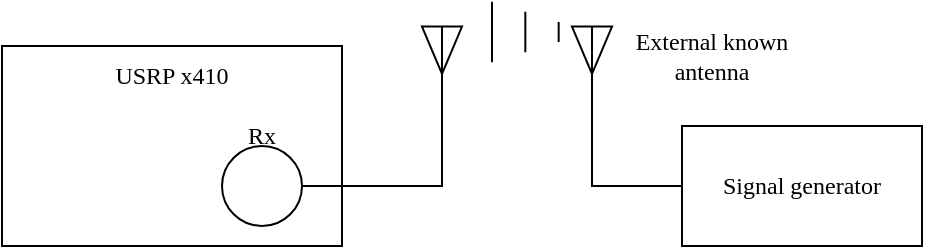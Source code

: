 <mxfile version="26.3.0">
  <diagram name="Page-1" id="2EP10-b367_yMC-MVEcA">
    <mxGraphModel dx="632" dy="348" grid="1" gridSize="10" guides="1" tooltips="1" connect="1" arrows="1" fold="1" page="1" pageScale="1" pageWidth="1169" pageHeight="1654" math="0" shadow="0">
      <root>
        <mxCell id="0" />
        <mxCell id="1" parent="0" />
        <mxCell id="vJWTNUao4MLdjXiqX9mh-2" value="" style="rounded=0;whiteSpace=wrap;html=1;fontFamily=modern;fontSource=https%3A%2F%2Fsourceforge.net%2Fprojects%2Fcm-unicode%2F;" vertex="1" parent="1">
          <mxGeometry x="280" y="280" width="170" height="100" as="geometry" />
        </mxCell>
        <mxCell id="vJWTNUao4MLdjXiqX9mh-3" value="USRP x410" style="text;html=1;align=center;verticalAlign=middle;whiteSpace=wrap;rounded=0;fontFamily=modern;fontSource=https%3A%2F%2Fsourceforge.net%2Fprojects%2Fcm-unicode%2F;" vertex="1" parent="1">
          <mxGeometry x="310" y="280" width="110" height="30" as="geometry" />
        </mxCell>
        <mxCell id="vJWTNUao4MLdjXiqX9mh-5" value="" style="ellipse;whiteSpace=wrap;html=1;aspect=fixed;fontFamily=modern;fontSource=https%3A%2F%2Fsourceforge.net%2Fprojects%2Fcm-unicode%2F;" vertex="1" parent="1">
          <mxGeometry x="390" y="330" width="40" height="40" as="geometry" />
        </mxCell>
        <mxCell id="vJWTNUao4MLdjXiqX9mh-7" value="Rx" style="text;html=1;align=center;verticalAlign=middle;whiteSpace=wrap;rounded=0;fontFamily=modern;fontSource=https%3A%2F%2Fsourceforge.net%2Fprojects%2Fcm-unicode%2F;" vertex="1" parent="1">
          <mxGeometry x="380" y="310" width="60" height="30" as="geometry" />
        </mxCell>
        <mxCell id="vJWTNUao4MLdjXiqX9mh-9" value="" style="verticalLabelPosition=bottom;shadow=0;dashed=0;align=center;html=1;verticalAlign=top;shape=mxgraph.electrical.radio.aerial_-_antenna_2;fontFamily=modern;fontSource=https%3A%2F%2Fsourceforge.net%2Fprojects%2Fcm-unicode%2F;" vertex="1" parent="1">
          <mxGeometry x="490" y="270" width="20" height="60" as="geometry" />
        </mxCell>
        <mxCell id="vJWTNUao4MLdjXiqX9mh-10" style="edgeStyle=orthogonalEdgeStyle;rounded=0;orthogonalLoop=1;jettySize=auto;html=1;exitX=1;exitY=0.5;exitDx=0;exitDy=0;entryX=0.5;entryY=1;entryDx=0;entryDy=0;entryPerimeter=0;endArrow=none;startFill=0;fontFamily=modern;fontSource=https%3A%2F%2Fsourceforge.net%2Fprojects%2Fcm-unicode%2F;" edge="1" parent="1" source="vJWTNUao4MLdjXiqX9mh-5" target="vJWTNUao4MLdjXiqX9mh-9">
          <mxGeometry relative="1" as="geometry" />
        </mxCell>
        <mxCell id="vJWTNUao4MLdjXiqX9mh-11" value="" style="verticalLabelPosition=bottom;shadow=0;dashed=0;align=center;html=1;verticalAlign=top;shape=mxgraph.electrical.radio.aerial_-_antenna_2;fontFamily=modern;fontSource=https%3A%2F%2Fsourceforge.net%2Fprojects%2Fcm-unicode%2F;" vertex="1" parent="1">
          <mxGeometry x="565" y="270" width="20" height="60" as="geometry" />
        </mxCell>
        <mxCell id="vJWTNUao4MLdjXiqX9mh-15" value="Signal generator" style="rounded=0;whiteSpace=wrap;html=1;fontFamily=modern;fontSource=https%3A%2F%2Fsourceforge.net%2Fprojects%2Fcm-unicode%2F;" vertex="1" parent="1">
          <mxGeometry x="620" y="320" width="120" height="60" as="geometry" />
        </mxCell>
        <mxCell id="vJWTNUao4MLdjXiqX9mh-16" style="edgeStyle=orthogonalEdgeStyle;rounded=0;orthogonalLoop=1;jettySize=auto;html=1;exitX=0;exitY=0.5;exitDx=0;exitDy=0;entryX=0.5;entryY=1;entryDx=0;entryDy=0;entryPerimeter=0;endArrow=none;startFill=0;fontFamily=modern;fontSource=https%3A%2F%2Fsourceforge.net%2Fprojects%2Fcm-unicode%2F;" edge="1" parent="1" source="vJWTNUao4MLdjXiqX9mh-15" target="vJWTNUao4MLdjXiqX9mh-11">
          <mxGeometry relative="1" as="geometry" />
        </mxCell>
        <mxCell id="vJWTNUao4MLdjXiqX9mh-17" value="External known antenna" style="text;html=1;align=center;verticalAlign=middle;whiteSpace=wrap;rounded=0;fontFamily=modern;fontSource=https%3A%2F%2Fsourceforge.net%2Fprojects%2Fcm-unicode%2F;" vertex="1" parent="1">
          <mxGeometry x="590" y="270" width="90" height="30" as="geometry" />
        </mxCell>
        <mxCell id="vJWTNUao4MLdjXiqX9mh-18" value="" style="shape=mxgraph.arrows2.wedgeArrowDashed2;html=1;bendable=0;startWidth=15.152;stepSize=15;rounded=0;fontFamily=modern;fontSource=https%3A%2F%2Fsourceforge.net%2Fprojects%2Fcm-unicode%2F;" edge="1" parent="1">
          <mxGeometry width="100" height="100" relative="1" as="geometry">
            <mxPoint x="525" y="273" as="sourcePoint" />
            <mxPoint x="575" y="273" as="targetPoint" />
          </mxGeometry>
        </mxCell>
      </root>
    </mxGraphModel>
  </diagram>
</mxfile>
